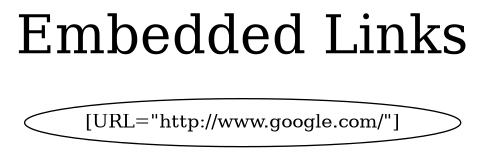 @startuml
digraph G {
 rankdir=LR
"[URL=\"http://www.google.com/\"]" [URL="http://www.google.com/"]
"Embedded Links"[shape=none fontsize=40]
}
@enduml
